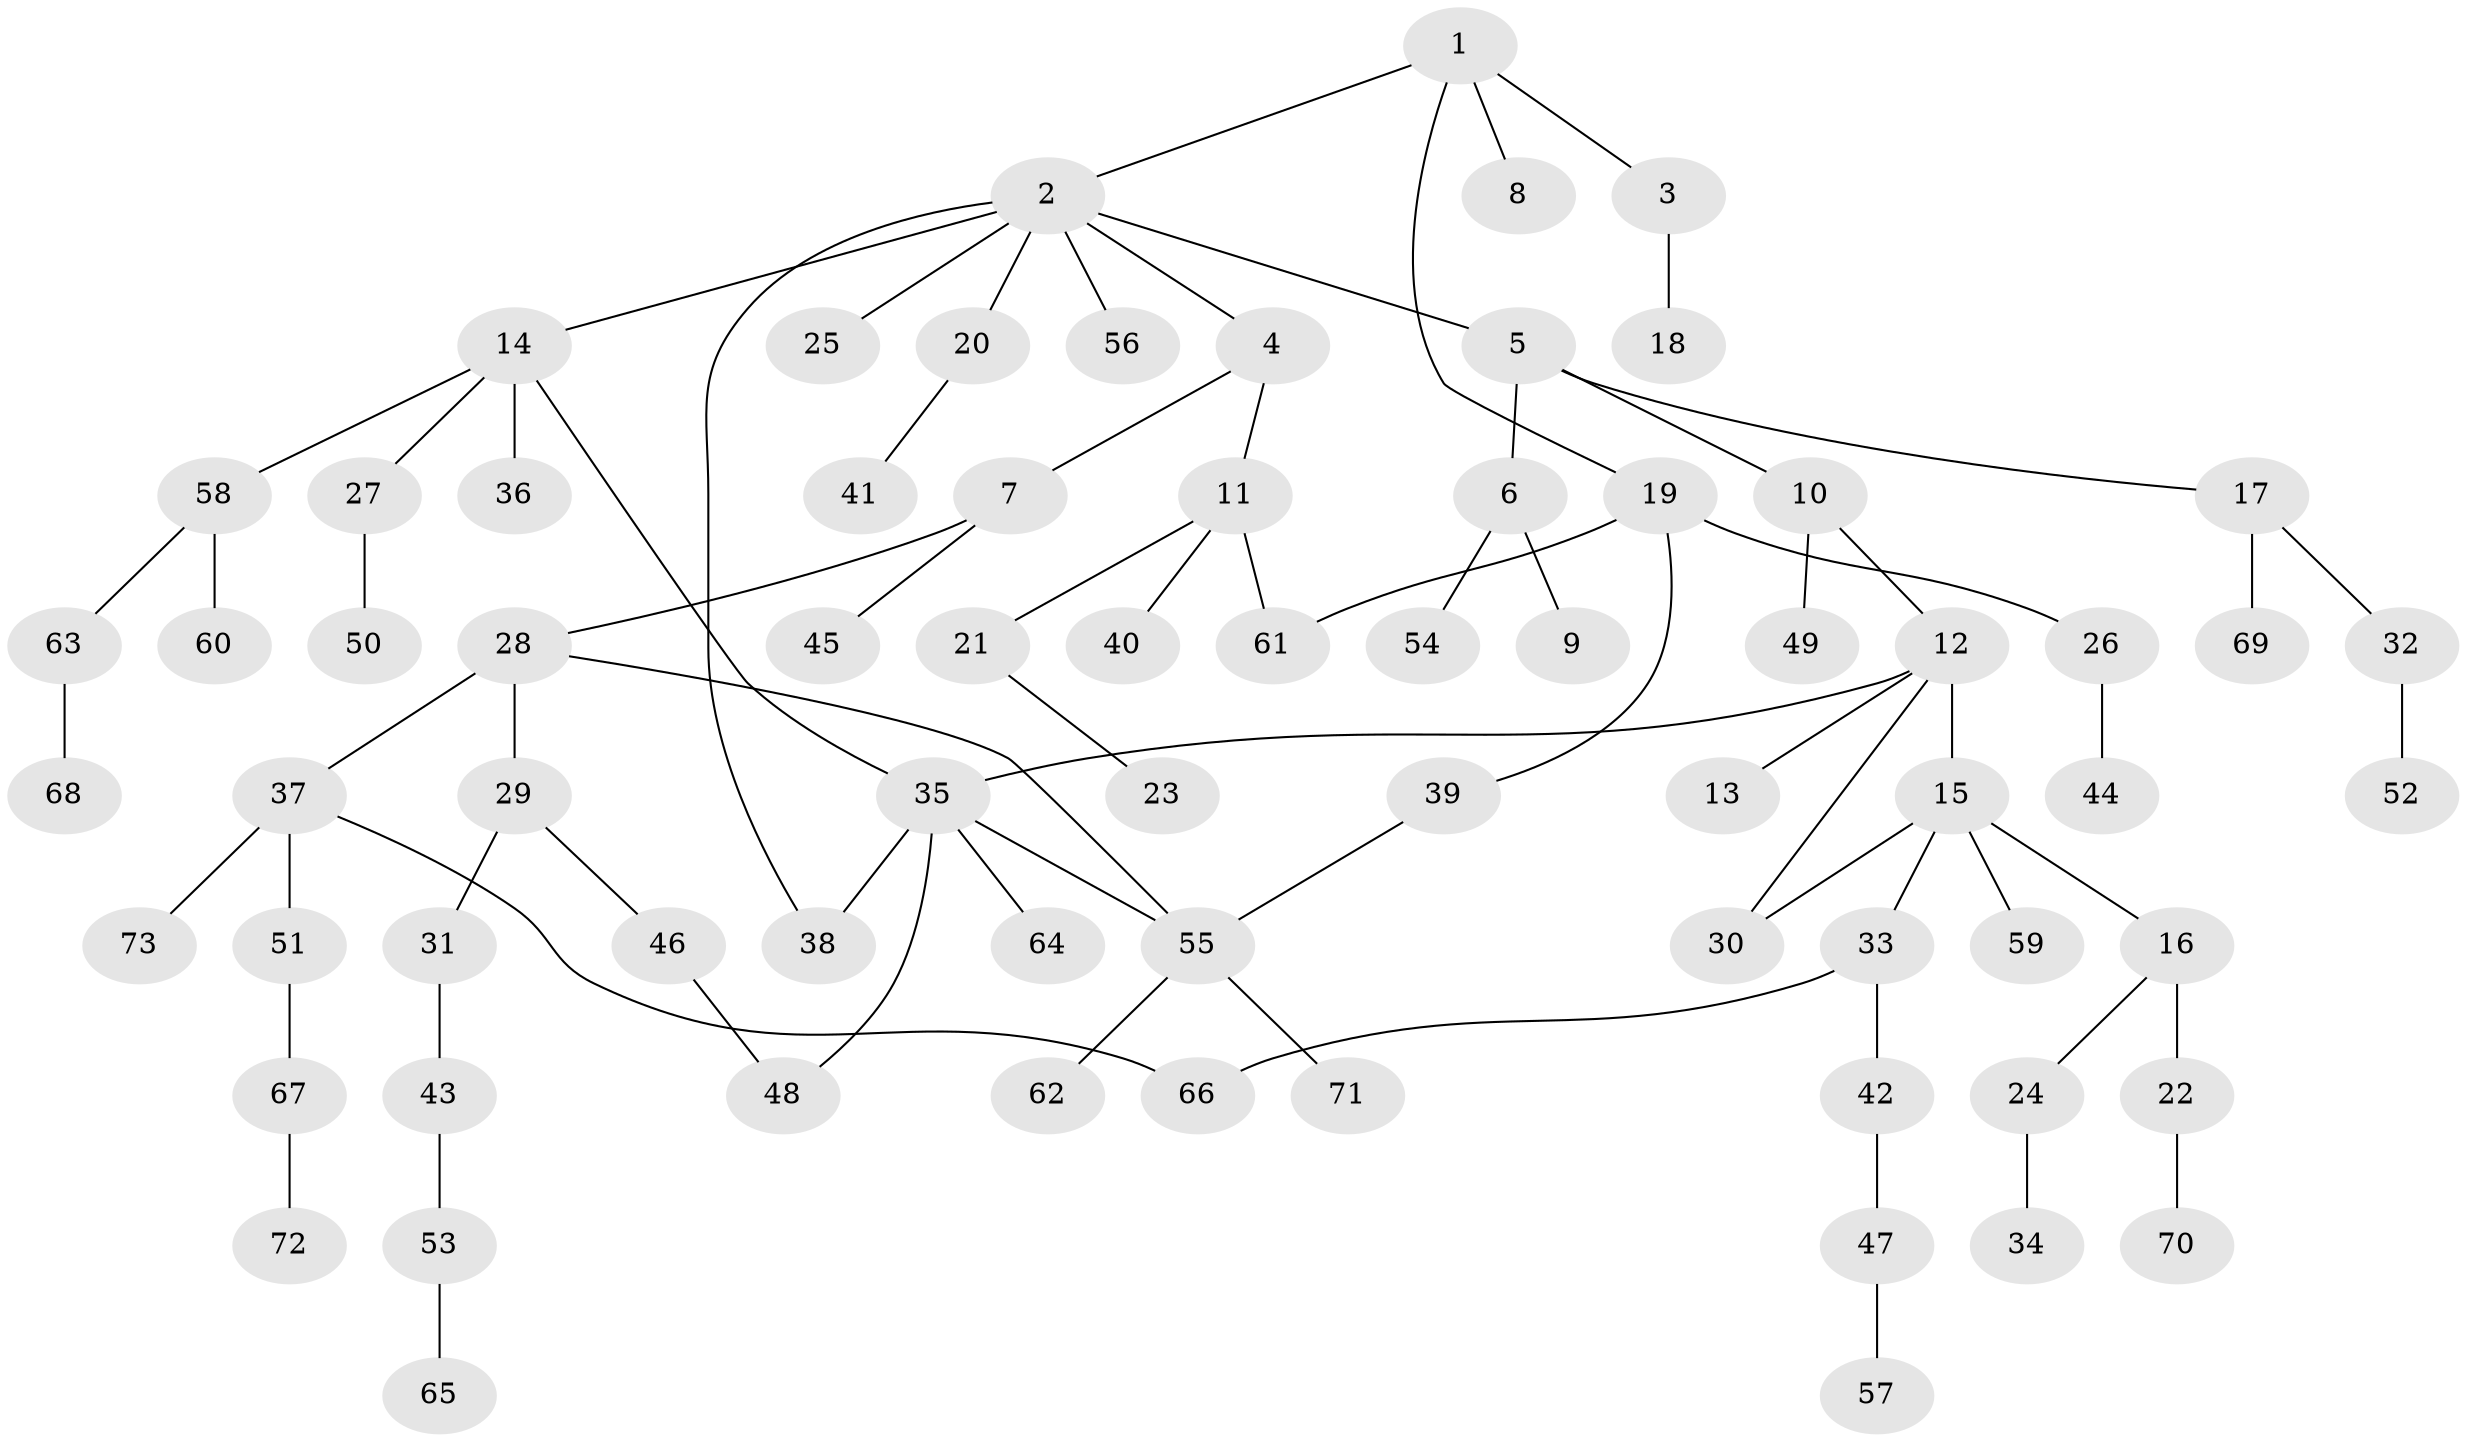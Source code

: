 // coarse degree distribution, {3: 0.14893617021276595, 11: 0.02127659574468085, 1: 0.48936170212765956, 5: 0.06382978723404255, 2: 0.19148936170212766, 4: 0.06382978723404255, 6: 0.02127659574468085}
// Generated by graph-tools (version 1.1) at 2025/41/03/06/25 10:41:26]
// undirected, 73 vertices, 80 edges
graph export_dot {
graph [start="1"]
  node [color=gray90,style=filled];
  1;
  2;
  3;
  4;
  5;
  6;
  7;
  8;
  9;
  10;
  11;
  12;
  13;
  14;
  15;
  16;
  17;
  18;
  19;
  20;
  21;
  22;
  23;
  24;
  25;
  26;
  27;
  28;
  29;
  30;
  31;
  32;
  33;
  34;
  35;
  36;
  37;
  38;
  39;
  40;
  41;
  42;
  43;
  44;
  45;
  46;
  47;
  48;
  49;
  50;
  51;
  52;
  53;
  54;
  55;
  56;
  57;
  58;
  59;
  60;
  61;
  62;
  63;
  64;
  65;
  66;
  67;
  68;
  69;
  70;
  71;
  72;
  73;
  1 -- 2;
  1 -- 3;
  1 -- 8;
  1 -- 19;
  2 -- 4;
  2 -- 5;
  2 -- 14;
  2 -- 20;
  2 -- 25;
  2 -- 56;
  2 -- 38;
  3 -- 18;
  4 -- 7;
  4 -- 11;
  5 -- 6;
  5 -- 10;
  5 -- 17;
  6 -- 9;
  6 -- 54;
  7 -- 28;
  7 -- 45;
  10 -- 12;
  10 -- 49;
  11 -- 21;
  11 -- 40;
  11 -- 61;
  12 -- 13;
  12 -- 15;
  12 -- 30;
  12 -- 35;
  14 -- 27;
  14 -- 35;
  14 -- 36;
  14 -- 58;
  15 -- 16;
  15 -- 33;
  15 -- 59;
  15 -- 30;
  16 -- 22;
  16 -- 24;
  17 -- 32;
  17 -- 69;
  19 -- 26;
  19 -- 39;
  19 -- 61;
  20 -- 41;
  21 -- 23;
  22 -- 70;
  24 -- 34;
  26 -- 44;
  27 -- 50;
  28 -- 29;
  28 -- 37;
  28 -- 55;
  29 -- 31;
  29 -- 46;
  31 -- 43;
  32 -- 52;
  33 -- 42;
  33 -- 66;
  35 -- 38;
  35 -- 55;
  35 -- 64;
  35 -- 48;
  37 -- 51;
  37 -- 73;
  37 -- 66;
  39 -- 55;
  42 -- 47;
  43 -- 53;
  46 -- 48;
  47 -- 57;
  51 -- 67;
  53 -- 65;
  55 -- 62;
  55 -- 71;
  58 -- 60;
  58 -- 63;
  63 -- 68;
  67 -- 72;
}
